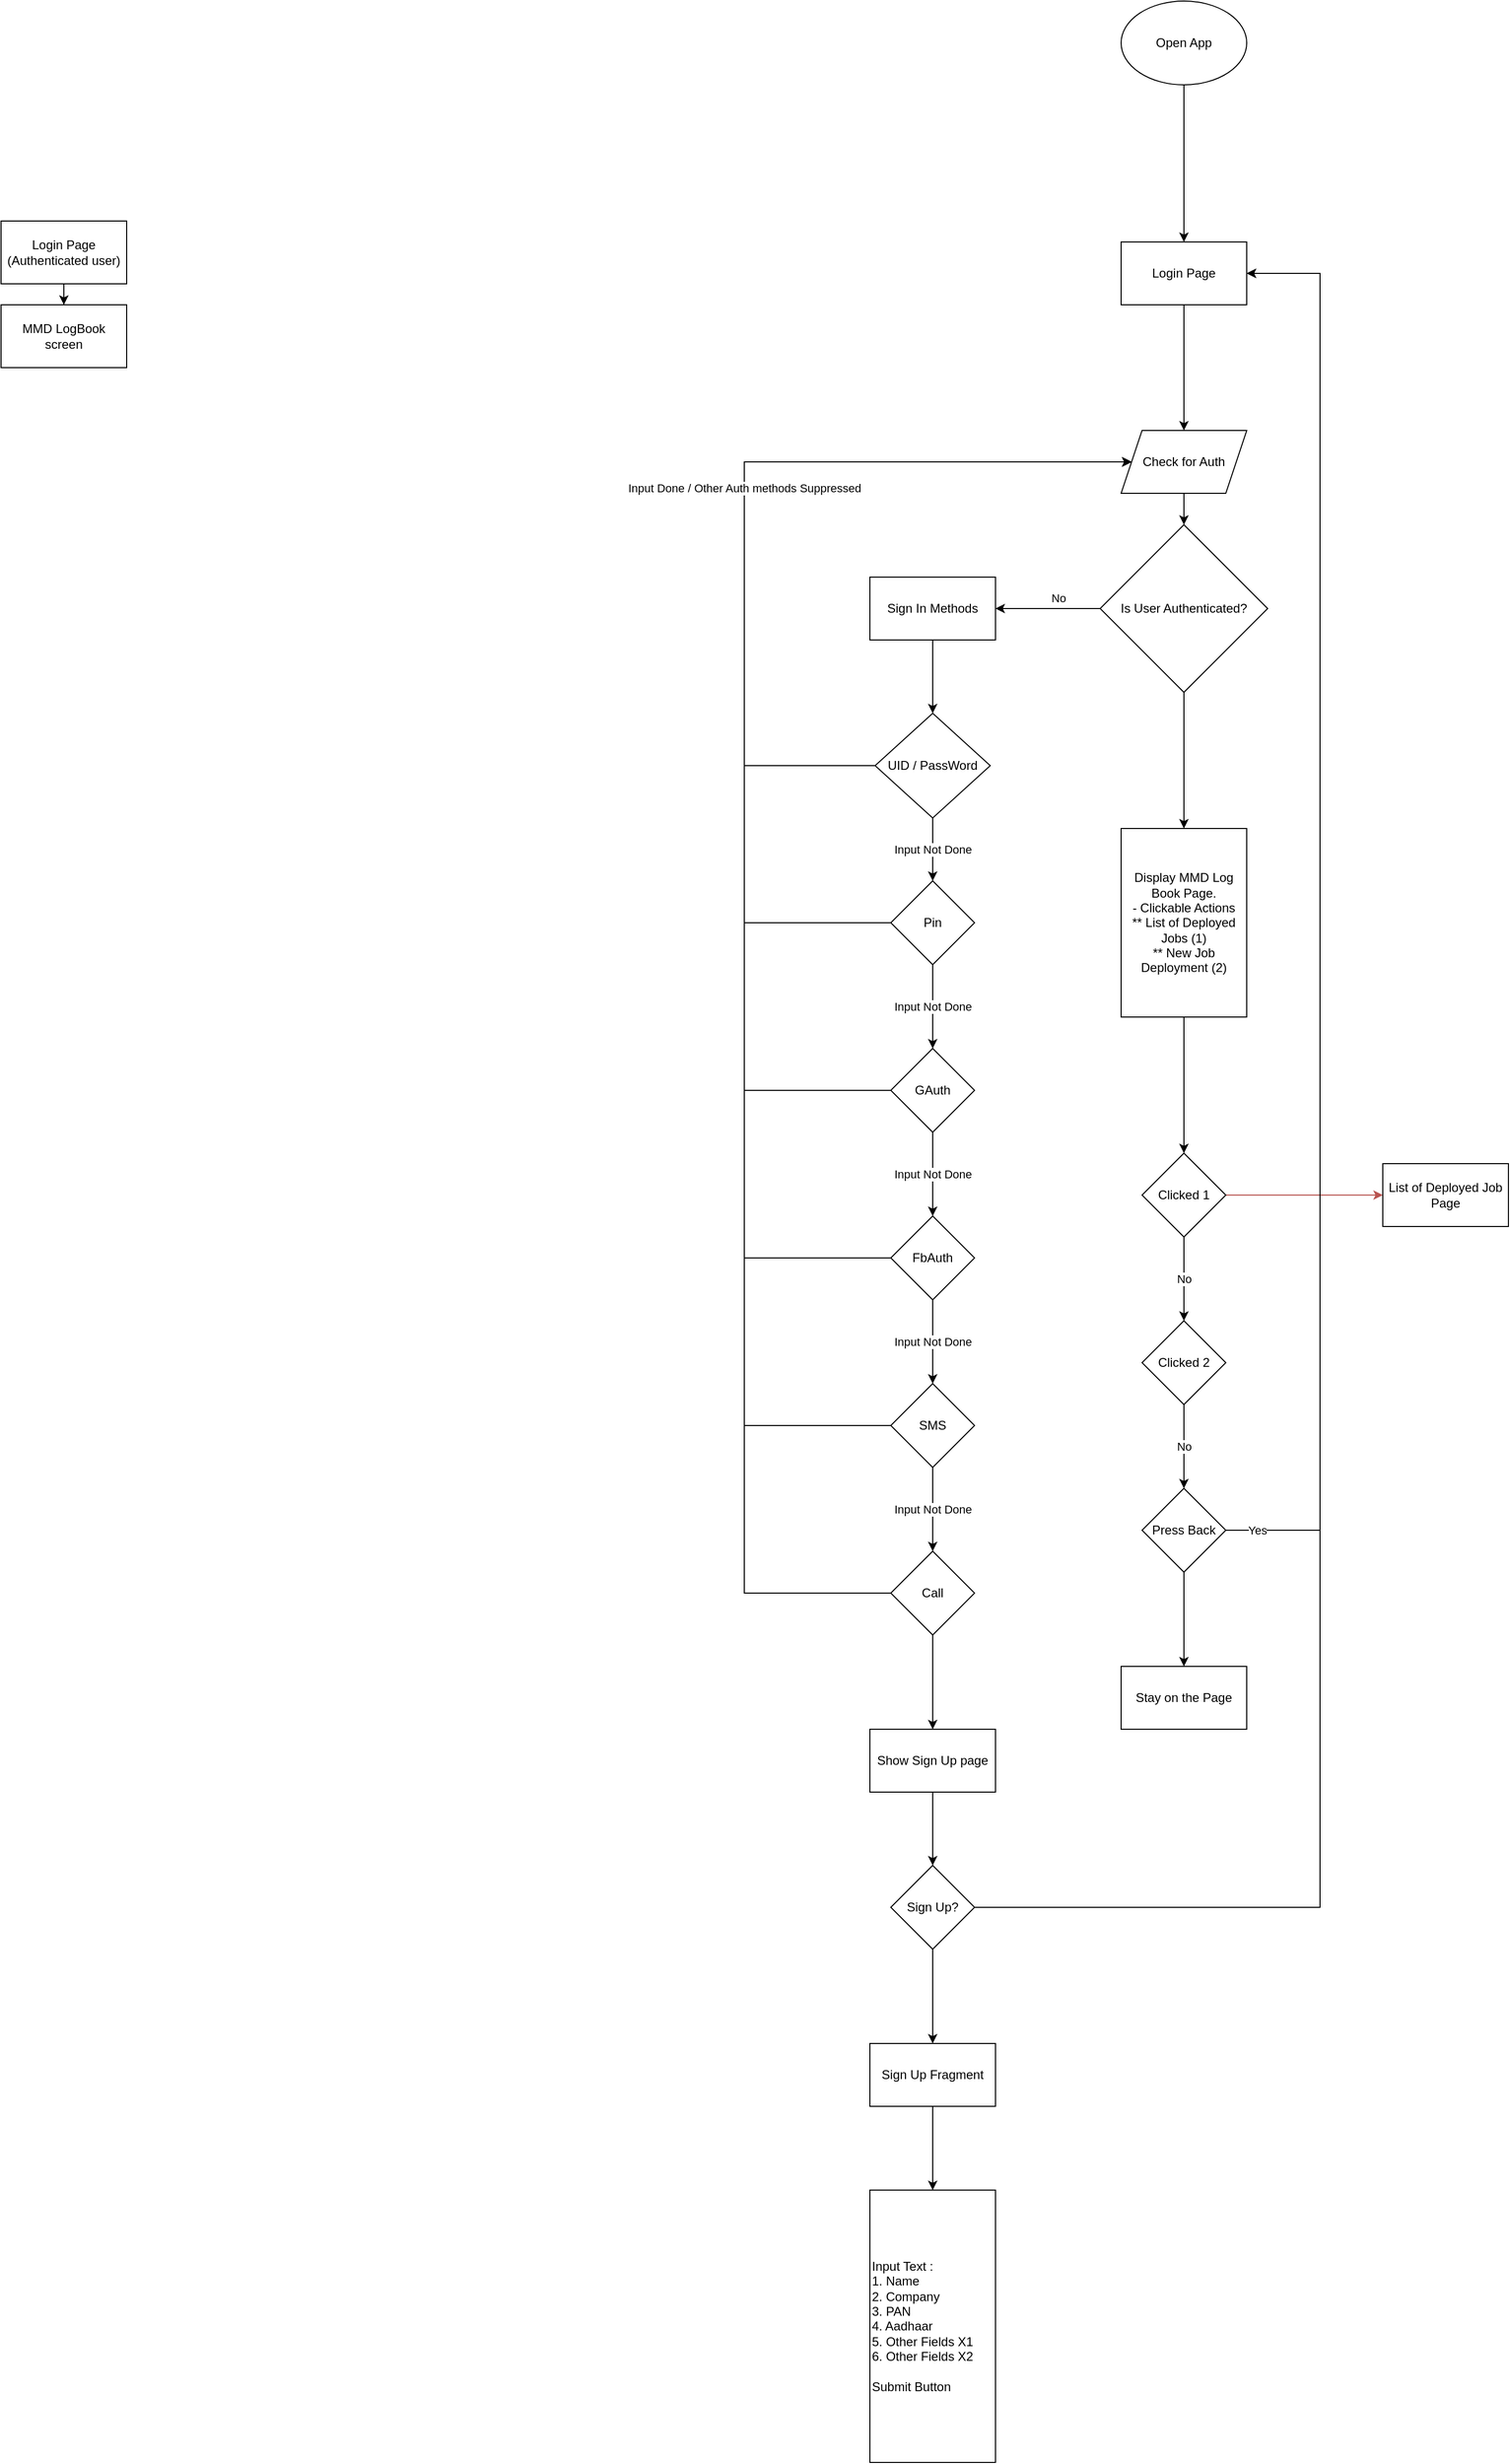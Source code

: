<mxfile version="14.9.2" type="github">
  <diagram name="Page-1" id="edf60f1a-56cd-e834-aa8a-f176f3a09ee4">
    <mxGraphModel dx="2062" dy="1112" grid="1" gridSize="10" guides="1" tooltips="1" connect="1" arrows="1" fold="1" page="1" pageScale="1" pageWidth="1100" pageHeight="850" background="none" math="0" shadow="0">
      <root>
        <mxCell id="0" />
        <mxCell id="1" parent="0" />
        <mxCell id="L5srDaottbRkrjwgrSW8-10" value="" style="edgeStyle=orthogonalEdgeStyle;rounded=0;orthogonalLoop=1;jettySize=auto;html=1;" edge="1" parent="1" source="5dePL24mg1rfkJHN343Z-2" target="L5srDaottbRkrjwgrSW8-9">
          <mxGeometry relative="1" as="geometry" />
        </mxCell>
        <mxCell id="5dePL24mg1rfkJHN343Z-2" value="Open App" style="ellipse;whiteSpace=wrap;html=1;" parent="1" vertex="1">
          <mxGeometry x="1150" y="10" width="120" height="80" as="geometry" />
        </mxCell>
        <mxCell id="5dePL24mg1rfkJHN343Z-6" value="" style="edgeStyle=orthogonalEdgeStyle;rounded=0;orthogonalLoop=1;jettySize=auto;html=1;" parent="1" source="5dePL24mg1rfkJHN343Z-3" target="5dePL24mg1rfkJHN343Z-5" edge="1">
          <mxGeometry relative="1" as="geometry" />
        </mxCell>
        <mxCell id="5dePL24mg1rfkJHN343Z-3" value="Login Page (Authenticated user)" style="whiteSpace=wrap;html=1;" parent="1" vertex="1">
          <mxGeometry x="80" y="220" width="120" height="60" as="geometry" />
        </mxCell>
        <mxCell id="5dePL24mg1rfkJHN343Z-5" value="MMD LogBook screen" style="whiteSpace=wrap;html=1;" parent="1" vertex="1">
          <mxGeometry x="80" y="300" width="120" height="60" as="geometry" />
        </mxCell>
        <mxCell id="5dePL24mg1rfkJHN343Z-11" value="No" style="edgeStyle=orthogonalEdgeStyle;rounded=0;orthogonalLoop=1;jettySize=auto;html=1;" parent="1" source="5dePL24mg1rfkJHN343Z-8" target="5dePL24mg1rfkJHN343Z-10" edge="1">
          <mxGeometry x="-0.2" y="-10" relative="1" as="geometry">
            <Array as="points">
              <mxPoint x="1060" y="590" />
              <mxPoint x="1060" y="590" />
            </Array>
            <mxPoint as="offset" />
          </mxGeometry>
        </mxCell>
        <mxCell id="L5srDaottbRkrjwgrSW8-2" value="" style="edgeStyle=orthogonalEdgeStyle;rounded=0;orthogonalLoop=1;jettySize=auto;html=1;" edge="1" parent="1" source="5dePL24mg1rfkJHN343Z-8" target="L5srDaottbRkrjwgrSW8-1">
          <mxGeometry relative="1" as="geometry" />
        </mxCell>
        <mxCell id="5dePL24mg1rfkJHN343Z-8" value="Is User Authenticated?" style="rhombus;whiteSpace=wrap;html=1;" parent="1" vertex="1">
          <mxGeometry x="1130" y="510" width="160" height="160" as="geometry" />
        </mxCell>
        <mxCell id="5dePL24mg1rfkJHN343Z-13" value="" style="edgeStyle=orthogonalEdgeStyle;rounded=0;orthogonalLoop=1;jettySize=auto;html=1;" parent="1" source="5dePL24mg1rfkJHN343Z-10" target="5dePL24mg1rfkJHN343Z-12" edge="1">
          <mxGeometry relative="1" as="geometry" />
        </mxCell>
        <mxCell id="5dePL24mg1rfkJHN343Z-10" value="Sign In Methods" style="whiteSpace=wrap;html=1;" parent="1" vertex="1">
          <mxGeometry x="910" y="560" width="120" height="60" as="geometry" />
        </mxCell>
        <mxCell id="5dePL24mg1rfkJHN343Z-15" value="Input Not Done" style="edgeStyle=orthogonalEdgeStyle;rounded=0;orthogonalLoop=1;jettySize=auto;html=1;" parent="1" source="5dePL24mg1rfkJHN343Z-12" target="5dePL24mg1rfkJHN343Z-14" edge="1">
          <mxGeometry relative="1" as="geometry" />
        </mxCell>
        <mxCell id="5dePL24mg1rfkJHN343Z-12" value="UID / PassWord" style="rhombus;whiteSpace=wrap;html=1;" parent="1" vertex="1">
          <mxGeometry x="915" y="690" width="110" height="100" as="geometry" />
        </mxCell>
        <mxCell id="5dePL24mg1rfkJHN343Z-17" value="Input Not Done" style="edgeStyle=orthogonalEdgeStyle;rounded=0;orthogonalLoop=1;jettySize=auto;html=1;" parent="1" source="5dePL24mg1rfkJHN343Z-14" target="5dePL24mg1rfkJHN343Z-16" edge="1">
          <mxGeometry relative="1" as="geometry" />
        </mxCell>
        <mxCell id="5dePL24mg1rfkJHN343Z-28" style="edgeStyle=orthogonalEdgeStyle;rounded=0;orthogonalLoop=1;jettySize=auto;html=1;entryX=0;entryY=0.5;entryDx=0;entryDy=0;" parent="1" source="5dePL24mg1rfkJHN343Z-14" target="5dePL24mg1rfkJHN343Z-20" edge="1">
          <mxGeometry relative="1" as="geometry">
            <Array as="points">
              <mxPoint x="790" y="890" />
              <mxPoint x="790" y="450" />
            </Array>
          </mxGeometry>
        </mxCell>
        <mxCell id="5dePL24mg1rfkJHN343Z-14" value="Pin" style="rhombus;whiteSpace=wrap;html=1;" parent="1" vertex="1">
          <mxGeometry x="930" y="850" width="80" height="80" as="geometry" />
        </mxCell>
        <mxCell id="5dePL24mg1rfkJHN343Z-19" value="Input Not Done" style="edgeStyle=orthogonalEdgeStyle;rounded=0;orthogonalLoop=1;jettySize=auto;html=1;" parent="1" source="5dePL24mg1rfkJHN343Z-16" target="5dePL24mg1rfkJHN343Z-18" edge="1">
          <mxGeometry relative="1" as="geometry" />
        </mxCell>
        <mxCell id="5dePL24mg1rfkJHN343Z-30" style="edgeStyle=orthogonalEdgeStyle;rounded=0;orthogonalLoop=1;jettySize=auto;html=1;exitX=0;exitY=0.5;exitDx=0;exitDy=0;entryX=0;entryY=0.5;entryDx=0;entryDy=0;" parent="1" source="5dePL24mg1rfkJHN343Z-16" target="5dePL24mg1rfkJHN343Z-20" edge="1">
          <mxGeometry relative="1" as="geometry">
            <Array as="points">
              <mxPoint x="790" y="1050" />
              <mxPoint x="790" y="450" />
            </Array>
          </mxGeometry>
        </mxCell>
        <mxCell id="5dePL24mg1rfkJHN343Z-16" value="GAuth" style="rhombus;whiteSpace=wrap;html=1;" parent="1" vertex="1">
          <mxGeometry x="930" y="1010" width="80" height="80" as="geometry" />
        </mxCell>
        <mxCell id="5dePL24mg1rfkJHN343Z-24" value="Input Not Done" style="edgeStyle=orthogonalEdgeStyle;rounded=0;orthogonalLoop=1;jettySize=auto;html=1;" parent="1" source="5dePL24mg1rfkJHN343Z-18" target="5dePL24mg1rfkJHN343Z-23" edge="1">
          <mxGeometry relative="1" as="geometry" />
        </mxCell>
        <mxCell id="5dePL24mg1rfkJHN343Z-31" style="edgeStyle=orthogonalEdgeStyle;rounded=0;orthogonalLoop=1;jettySize=auto;html=1;entryX=0;entryY=0.5;entryDx=0;entryDy=0;" parent="1" source="5dePL24mg1rfkJHN343Z-18" edge="1" target="5dePL24mg1rfkJHN343Z-20">
          <mxGeometry relative="1" as="geometry">
            <mxPoint x="1150" y="450" as="targetPoint" />
            <Array as="points">
              <mxPoint x="790" y="1210" />
              <mxPoint x="790" y="450" />
            </Array>
          </mxGeometry>
        </mxCell>
        <mxCell id="5dePL24mg1rfkJHN343Z-18" value="FbAuth" style="rhombus;whiteSpace=wrap;html=1;" parent="1" vertex="1">
          <mxGeometry x="930" y="1170" width="80" height="80" as="geometry" />
        </mxCell>
        <mxCell id="5dePL24mg1rfkJHN343Z-22" value="" style="edgeStyle=orthogonalEdgeStyle;rounded=0;orthogonalLoop=1;jettySize=auto;html=1;" parent="1" source="5dePL24mg1rfkJHN343Z-20" target="5dePL24mg1rfkJHN343Z-8" edge="1">
          <mxGeometry relative="1" as="geometry" />
        </mxCell>
        <mxCell id="5dePL24mg1rfkJHN343Z-20" value="Check for Auth" style="shape=parallelogram;perimeter=parallelogramPerimeter;whiteSpace=wrap;html=1;fixedSize=1;" parent="1" vertex="1">
          <mxGeometry x="1150" y="420" width="120" height="60" as="geometry" />
        </mxCell>
        <mxCell id="5dePL24mg1rfkJHN343Z-26" value="Input Not Done" style="edgeStyle=orthogonalEdgeStyle;rounded=0;orthogonalLoop=1;jettySize=auto;html=1;" parent="1" source="5dePL24mg1rfkJHN343Z-23" target="5dePL24mg1rfkJHN343Z-25" edge="1">
          <mxGeometry relative="1" as="geometry" />
        </mxCell>
        <mxCell id="5dePL24mg1rfkJHN343Z-33" style="edgeStyle=orthogonalEdgeStyle;rounded=0;orthogonalLoop=1;jettySize=auto;html=1;entryX=0;entryY=0.5;entryDx=0;entryDy=0;" parent="1" source="5dePL24mg1rfkJHN343Z-23" target="5dePL24mg1rfkJHN343Z-20" edge="1">
          <mxGeometry relative="1" as="geometry">
            <mxPoint x="1110" y="450" as="targetPoint" />
            <Array as="points">
              <mxPoint x="790" y="1370" />
              <mxPoint x="790" y="450" />
            </Array>
          </mxGeometry>
        </mxCell>
        <mxCell id="5dePL24mg1rfkJHN343Z-23" value="SMS" style="rhombus;whiteSpace=wrap;html=1;" parent="1" vertex="1">
          <mxGeometry x="930" y="1330" width="80" height="80" as="geometry" />
        </mxCell>
        <mxCell id="5dePL24mg1rfkJHN343Z-34" style="edgeStyle=orthogonalEdgeStyle;rounded=0;orthogonalLoop=1;jettySize=auto;html=1;exitX=0;exitY=0.5;exitDx=0;exitDy=0;entryX=0;entryY=0.5;entryDx=0;entryDy=0;" parent="1" source="5dePL24mg1rfkJHN343Z-25" target="5dePL24mg1rfkJHN343Z-20" edge="1">
          <mxGeometry relative="1" as="geometry">
            <Array as="points">
              <mxPoint x="790" y="1530" />
              <mxPoint x="790" y="450" />
            </Array>
          </mxGeometry>
        </mxCell>
        <mxCell id="5dePL24mg1rfkJHN343Z-37" value="" style="edgeStyle=orthogonalEdgeStyle;rounded=0;orthogonalLoop=1;jettySize=auto;html=1;" parent="1" source="5dePL24mg1rfkJHN343Z-25" target="5dePL24mg1rfkJHN343Z-36" edge="1">
          <mxGeometry relative="1" as="geometry" />
        </mxCell>
        <mxCell id="5dePL24mg1rfkJHN343Z-25" value="Call" style="rhombus;whiteSpace=wrap;html=1;" parent="1" vertex="1">
          <mxGeometry x="930" y="1490" width="80" height="80" as="geometry" />
        </mxCell>
        <mxCell id="5dePL24mg1rfkJHN343Z-39" value="" style="edgeStyle=orthogonalEdgeStyle;rounded=0;orthogonalLoop=1;jettySize=auto;html=1;" parent="1" source="5dePL24mg1rfkJHN343Z-36" target="5dePL24mg1rfkJHN343Z-38" edge="1">
          <mxGeometry relative="1" as="geometry" />
        </mxCell>
        <mxCell id="5dePL24mg1rfkJHN343Z-36" value="Show Sign Up page" style="whiteSpace=wrap;html=1;" parent="1" vertex="1">
          <mxGeometry x="910" y="1660" width="120" height="60" as="geometry" />
        </mxCell>
        <mxCell id="L5srDaottbRkrjwgrSW8-15" style="edgeStyle=orthogonalEdgeStyle;rounded=0;orthogonalLoop=1;jettySize=auto;html=1;entryX=1;entryY=0.5;entryDx=0;entryDy=0;" edge="1" parent="1" source="5dePL24mg1rfkJHN343Z-38" target="L5srDaottbRkrjwgrSW8-9">
          <mxGeometry relative="1" as="geometry">
            <Array as="points">
              <mxPoint x="1340" y="1830" />
              <mxPoint x="1340" y="270" />
            </Array>
          </mxGeometry>
        </mxCell>
        <mxCell id="L5srDaottbRkrjwgrSW8-17" value="" style="edgeStyle=orthogonalEdgeStyle;rounded=0;orthogonalLoop=1;jettySize=auto;html=1;" edge="1" parent="1" source="5dePL24mg1rfkJHN343Z-38" target="L5srDaottbRkrjwgrSW8-16">
          <mxGeometry relative="1" as="geometry" />
        </mxCell>
        <mxCell id="5dePL24mg1rfkJHN343Z-38" value="Sign Up?" style="rhombus;whiteSpace=wrap;html=1;" parent="1" vertex="1">
          <mxGeometry x="930" y="1790" width="80" height="80" as="geometry" />
        </mxCell>
        <mxCell id="5dePL24mg1rfkJHN343Z-27" value="Input Done / Other Auth methods Suppressed" style="edgeStyle=orthogonalEdgeStyle;rounded=0;orthogonalLoop=1;jettySize=auto;html=1;entryX=0;entryY=0.5;entryDx=0;entryDy=0;" parent="1" source="5dePL24mg1rfkJHN343Z-12" target="5dePL24mg1rfkJHN343Z-20" edge="1">
          <mxGeometry x="-0.006" relative="1" as="geometry">
            <Array as="points">
              <mxPoint x="790" y="740" />
              <mxPoint x="790" y="450" />
            </Array>
            <mxPoint as="offset" />
          </mxGeometry>
        </mxCell>
        <mxCell id="L5srDaottbRkrjwgrSW8-4" value="" style="edgeStyle=orthogonalEdgeStyle;rounded=0;orthogonalLoop=1;jettySize=auto;html=1;" edge="1" parent="1" source="L5srDaottbRkrjwgrSW8-1" target="L5srDaottbRkrjwgrSW8-3">
          <mxGeometry relative="1" as="geometry" />
        </mxCell>
        <mxCell id="L5srDaottbRkrjwgrSW8-1" value="Display MMD Log Book Page. &lt;br&gt;&lt;div&gt;- Clickable Actions&lt;/div&gt;&lt;div&gt;** List of Deployed Jobs (1)&lt;br&gt;&lt;/div&gt;&lt;div&gt;** New Job Deployment (2)&lt;br&gt;&lt;/div&gt;" style="whiteSpace=wrap;html=1;" vertex="1" parent="1">
          <mxGeometry x="1150" y="800" width="120" height="180" as="geometry" />
        </mxCell>
        <mxCell id="L5srDaottbRkrjwgrSW8-6" value="No" style="edgeStyle=orthogonalEdgeStyle;rounded=0;orthogonalLoop=1;jettySize=auto;html=1;" edge="1" parent="1" source="L5srDaottbRkrjwgrSW8-3" target="L5srDaottbRkrjwgrSW8-5">
          <mxGeometry relative="1" as="geometry" />
        </mxCell>
        <mxCell id="L5srDaottbRkrjwgrSW8-22" value="" style="edgeStyle=orthogonalEdgeStyle;rounded=0;orthogonalLoop=1;jettySize=auto;html=1;labelBorderColor=#000000;fillColor=#f8cecc;strokeColor=#b85450;" edge="1" parent="1" source="L5srDaottbRkrjwgrSW8-3" target="L5srDaottbRkrjwgrSW8-21">
          <mxGeometry relative="1" as="geometry" />
        </mxCell>
        <mxCell id="L5srDaottbRkrjwgrSW8-3" value="Clicked 1" style="rhombus;whiteSpace=wrap;html=1;" vertex="1" parent="1">
          <mxGeometry x="1170" y="1110" width="80" height="80" as="geometry" />
        </mxCell>
        <mxCell id="L5srDaottbRkrjwgrSW8-8" value="No" style="edgeStyle=orthogonalEdgeStyle;rounded=0;orthogonalLoop=1;jettySize=auto;html=1;" edge="1" parent="1" source="L5srDaottbRkrjwgrSW8-5" target="L5srDaottbRkrjwgrSW8-7">
          <mxGeometry relative="1" as="geometry" />
        </mxCell>
        <mxCell id="L5srDaottbRkrjwgrSW8-5" value="Clicked 2" style="rhombus;whiteSpace=wrap;html=1;" vertex="1" parent="1">
          <mxGeometry x="1170" y="1270" width="80" height="80" as="geometry" />
        </mxCell>
        <mxCell id="L5srDaottbRkrjwgrSW8-12" value="Yes" style="edgeStyle=orthogonalEdgeStyle;rounded=0;orthogonalLoop=1;jettySize=auto;html=1;entryX=1;entryY=0.5;entryDx=0;entryDy=0;" edge="1" parent="1" source="L5srDaottbRkrjwgrSW8-7" target="L5srDaottbRkrjwgrSW8-9">
          <mxGeometry x="-0.956" relative="1" as="geometry">
            <Array as="points">
              <mxPoint x="1340" y="1470" />
              <mxPoint x="1340" y="270" />
            </Array>
            <mxPoint as="offset" />
          </mxGeometry>
        </mxCell>
        <mxCell id="L5srDaottbRkrjwgrSW8-14" value="" style="edgeStyle=orthogonalEdgeStyle;rounded=0;orthogonalLoop=1;jettySize=auto;html=1;" edge="1" parent="1" source="L5srDaottbRkrjwgrSW8-7" target="L5srDaottbRkrjwgrSW8-13">
          <mxGeometry relative="1" as="geometry" />
        </mxCell>
        <mxCell id="L5srDaottbRkrjwgrSW8-7" value="Press Back" style="rhombus;whiteSpace=wrap;html=1;" vertex="1" parent="1">
          <mxGeometry x="1170" y="1430" width="80" height="80" as="geometry" />
        </mxCell>
        <mxCell id="L5srDaottbRkrjwgrSW8-11" style="edgeStyle=orthogonalEdgeStyle;rounded=0;orthogonalLoop=1;jettySize=auto;html=1;exitX=0.5;exitY=1;exitDx=0;exitDy=0;" edge="1" parent="1" source="L5srDaottbRkrjwgrSW8-9" target="5dePL24mg1rfkJHN343Z-20">
          <mxGeometry relative="1" as="geometry" />
        </mxCell>
        <mxCell id="L5srDaottbRkrjwgrSW8-9" value="Login Page" style="whiteSpace=wrap;html=1;" vertex="1" parent="1">
          <mxGeometry x="1150" y="240" width="120" height="60" as="geometry" />
        </mxCell>
        <mxCell id="L5srDaottbRkrjwgrSW8-13" value="Stay on the Page" style="whiteSpace=wrap;html=1;" vertex="1" parent="1">
          <mxGeometry x="1150" y="1600" width="120" height="60" as="geometry" />
        </mxCell>
        <mxCell id="L5srDaottbRkrjwgrSW8-19" value="" style="edgeStyle=orthogonalEdgeStyle;rounded=0;orthogonalLoop=1;jettySize=auto;html=1;" edge="1" parent="1" source="L5srDaottbRkrjwgrSW8-16" target="L5srDaottbRkrjwgrSW8-18">
          <mxGeometry relative="1" as="geometry" />
        </mxCell>
        <mxCell id="L5srDaottbRkrjwgrSW8-16" value="Sign Up Fragment" style="whiteSpace=wrap;html=1;" vertex="1" parent="1">
          <mxGeometry x="910" y="1960" width="120" height="60" as="geometry" />
        </mxCell>
        <mxCell id="L5srDaottbRkrjwgrSW8-18" value="&lt;div&gt;Input Text : &lt;br&gt;&lt;/div&gt;&lt;div&gt;1. Name&lt;/div&gt;&lt;div&gt;2. Company&lt;/div&gt;&lt;div&gt;3. PAN&lt;/div&gt;&lt;div&gt;4. Aadhaar&lt;/div&gt;&lt;div&gt;5. Other Fields X1&lt;/div&gt;&lt;div&gt;6. Other Fields X2&lt;/div&gt;&lt;div&gt;&lt;br&gt;&lt;/div&gt;&lt;div&gt;Submit Button&lt;br&gt;&lt;/div&gt;" style="whiteSpace=wrap;html=1;align=left;" vertex="1" parent="1">
          <mxGeometry x="910" y="2100" width="120" height="260" as="geometry" />
        </mxCell>
        <mxCell id="L5srDaottbRkrjwgrSW8-21" value="List of Deployed Job Page" style="whiteSpace=wrap;html=1;" vertex="1" parent="1">
          <mxGeometry x="1400" y="1120" width="120" height="60" as="geometry" />
        </mxCell>
      </root>
    </mxGraphModel>
  </diagram>
</mxfile>
